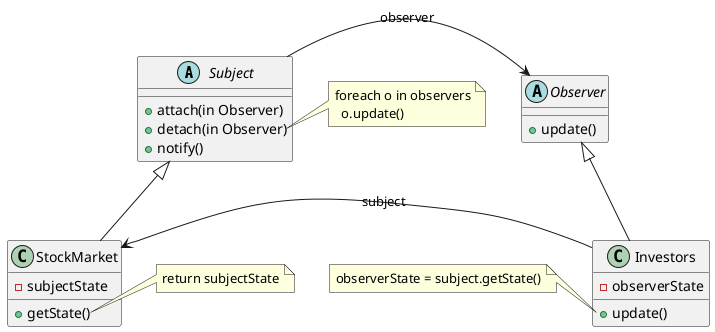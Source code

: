 @startuml

abstract Subject {
    + attach(in Observer)
    + detach(in Observer)
    + notify()
}

abstract Observer {
    + update()
}

class StockMarket extends Subject {
    - subjectState
    + getState()
}

class Investors extends Observer {
    - observerState
    + update()
}

Subject -right-> Observer: observer
Investors -left-> StockMarket: subject

note right of Subject::detach
    foreach o in observers
      o.update()
end note

note right of StockMarket::getState
    return subjectState
end note

note left of Investors::update
    observerState = subject.getState()
end note


@enduml